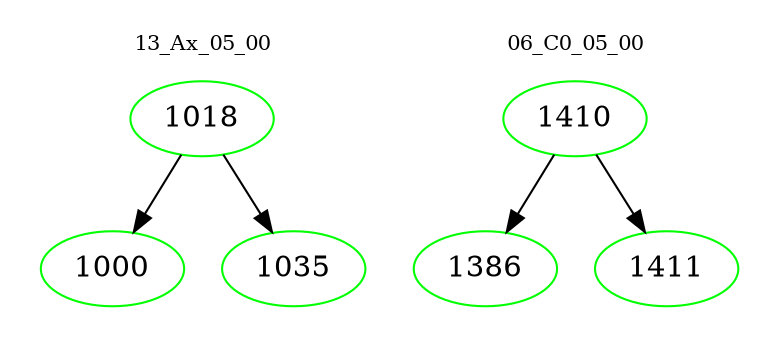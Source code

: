 digraph{
subgraph cluster_0 {
color = white
label = "13_Ax_05_00";
fontsize=10;
T0_1018 [label="1018", color="green"]
T0_1018 -> T0_1000 [color="black"]
T0_1000 [label="1000", color="green"]
T0_1018 -> T0_1035 [color="black"]
T0_1035 [label="1035", color="green"]
}
subgraph cluster_1 {
color = white
label = "06_C0_05_00";
fontsize=10;
T1_1410 [label="1410", color="green"]
T1_1410 -> T1_1386 [color="black"]
T1_1386 [label="1386", color="green"]
T1_1410 -> T1_1411 [color="black"]
T1_1411 [label="1411", color="green"]
}
}
